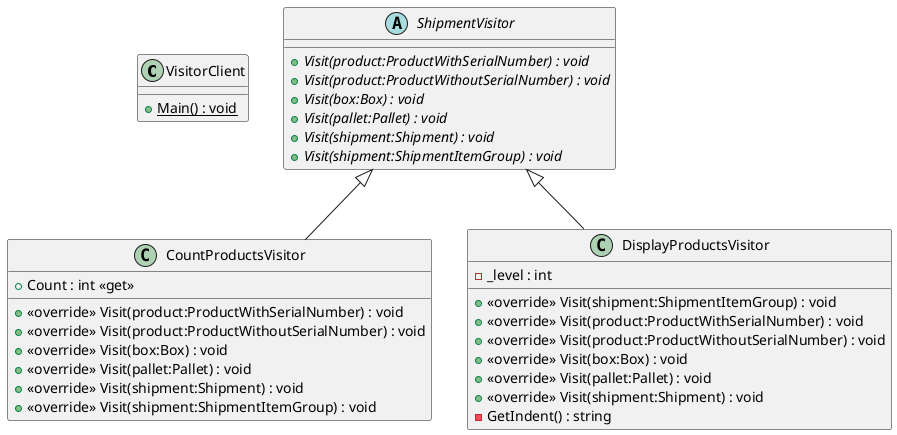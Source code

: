 @startuml
class VisitorClient {
    + {static} Main() : void
}
abstract class ShipmentVisitor {
    + {abstract} Visit(product:ProductWithSerialNumber) : void
    + {abstract} Visit(product:ProductWithoutSerialNumber) : void
    + {abstract} Visit(box:Box) : void
    + {abstract} Visit(pallet:Pallet) : void
    + {abstract} Visit(shipment:Shipment) : void
    + {abstract} Visit(shipment:ShipmentItemGroup) : void
}
class CountProductsVisitor {
    + Count : int <<get>>
    + <<override>> Visit(product:ProductWithSerialNumber) : void
    + <<override>> Visit(product:ProductWithoutSerialNumber) : void
    + <<override>> Visit(box:Box) : void
    + <<override>> Visit(pallet:Pallet) : void
    + <<override>> Visit(shipment:Shipment) : void
    + <<override>> Visit(shipment:ShipmentItemGroup) : void
}
class DisplayProductsVisitor {
    - _level : int
    + <<override>> Visit(shipment:ShipmentItemGroup) : void
    + <<override>> Visit(product:ProductWithSerialNumber) : void
    + <<override>> Visit(product:ProductWithoutSerialNumber) : void
    + <<override>> Visit(box:Box) : void
    + <<override>> Visit(pallet:Pallet) : void
    + <<override>> Visit(shipment:Shipment) : void
    - GetIndent() : string
}
ShipmentVisitor <|-- CountProductsVisitor
ShipmentVisitor <|-- DisplayProductsVisitor
@enduml
